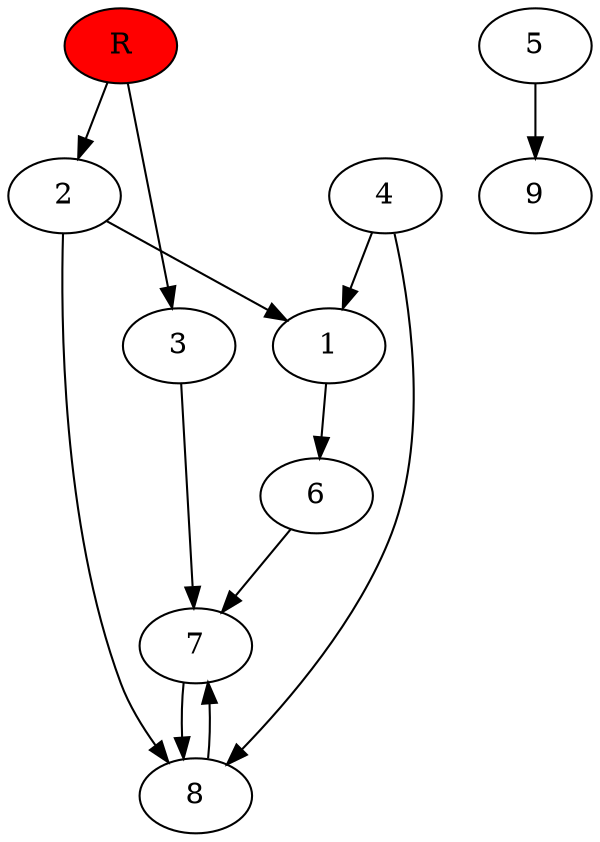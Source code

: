 digraph prb7978 {
	1
	2
	3
	4
	5
	6
	7
	8
	R [fillcolor="#ff0000" style=filled]
	1 -> 6
	2 -> 1
	2 -> 8
	3 -> 7
	4 -> 1
	4 -> 8
	5 -> 9
	6 -> 7
	7 -> 8
	8 -> 7
	R -> 2
	R -> 3
}
